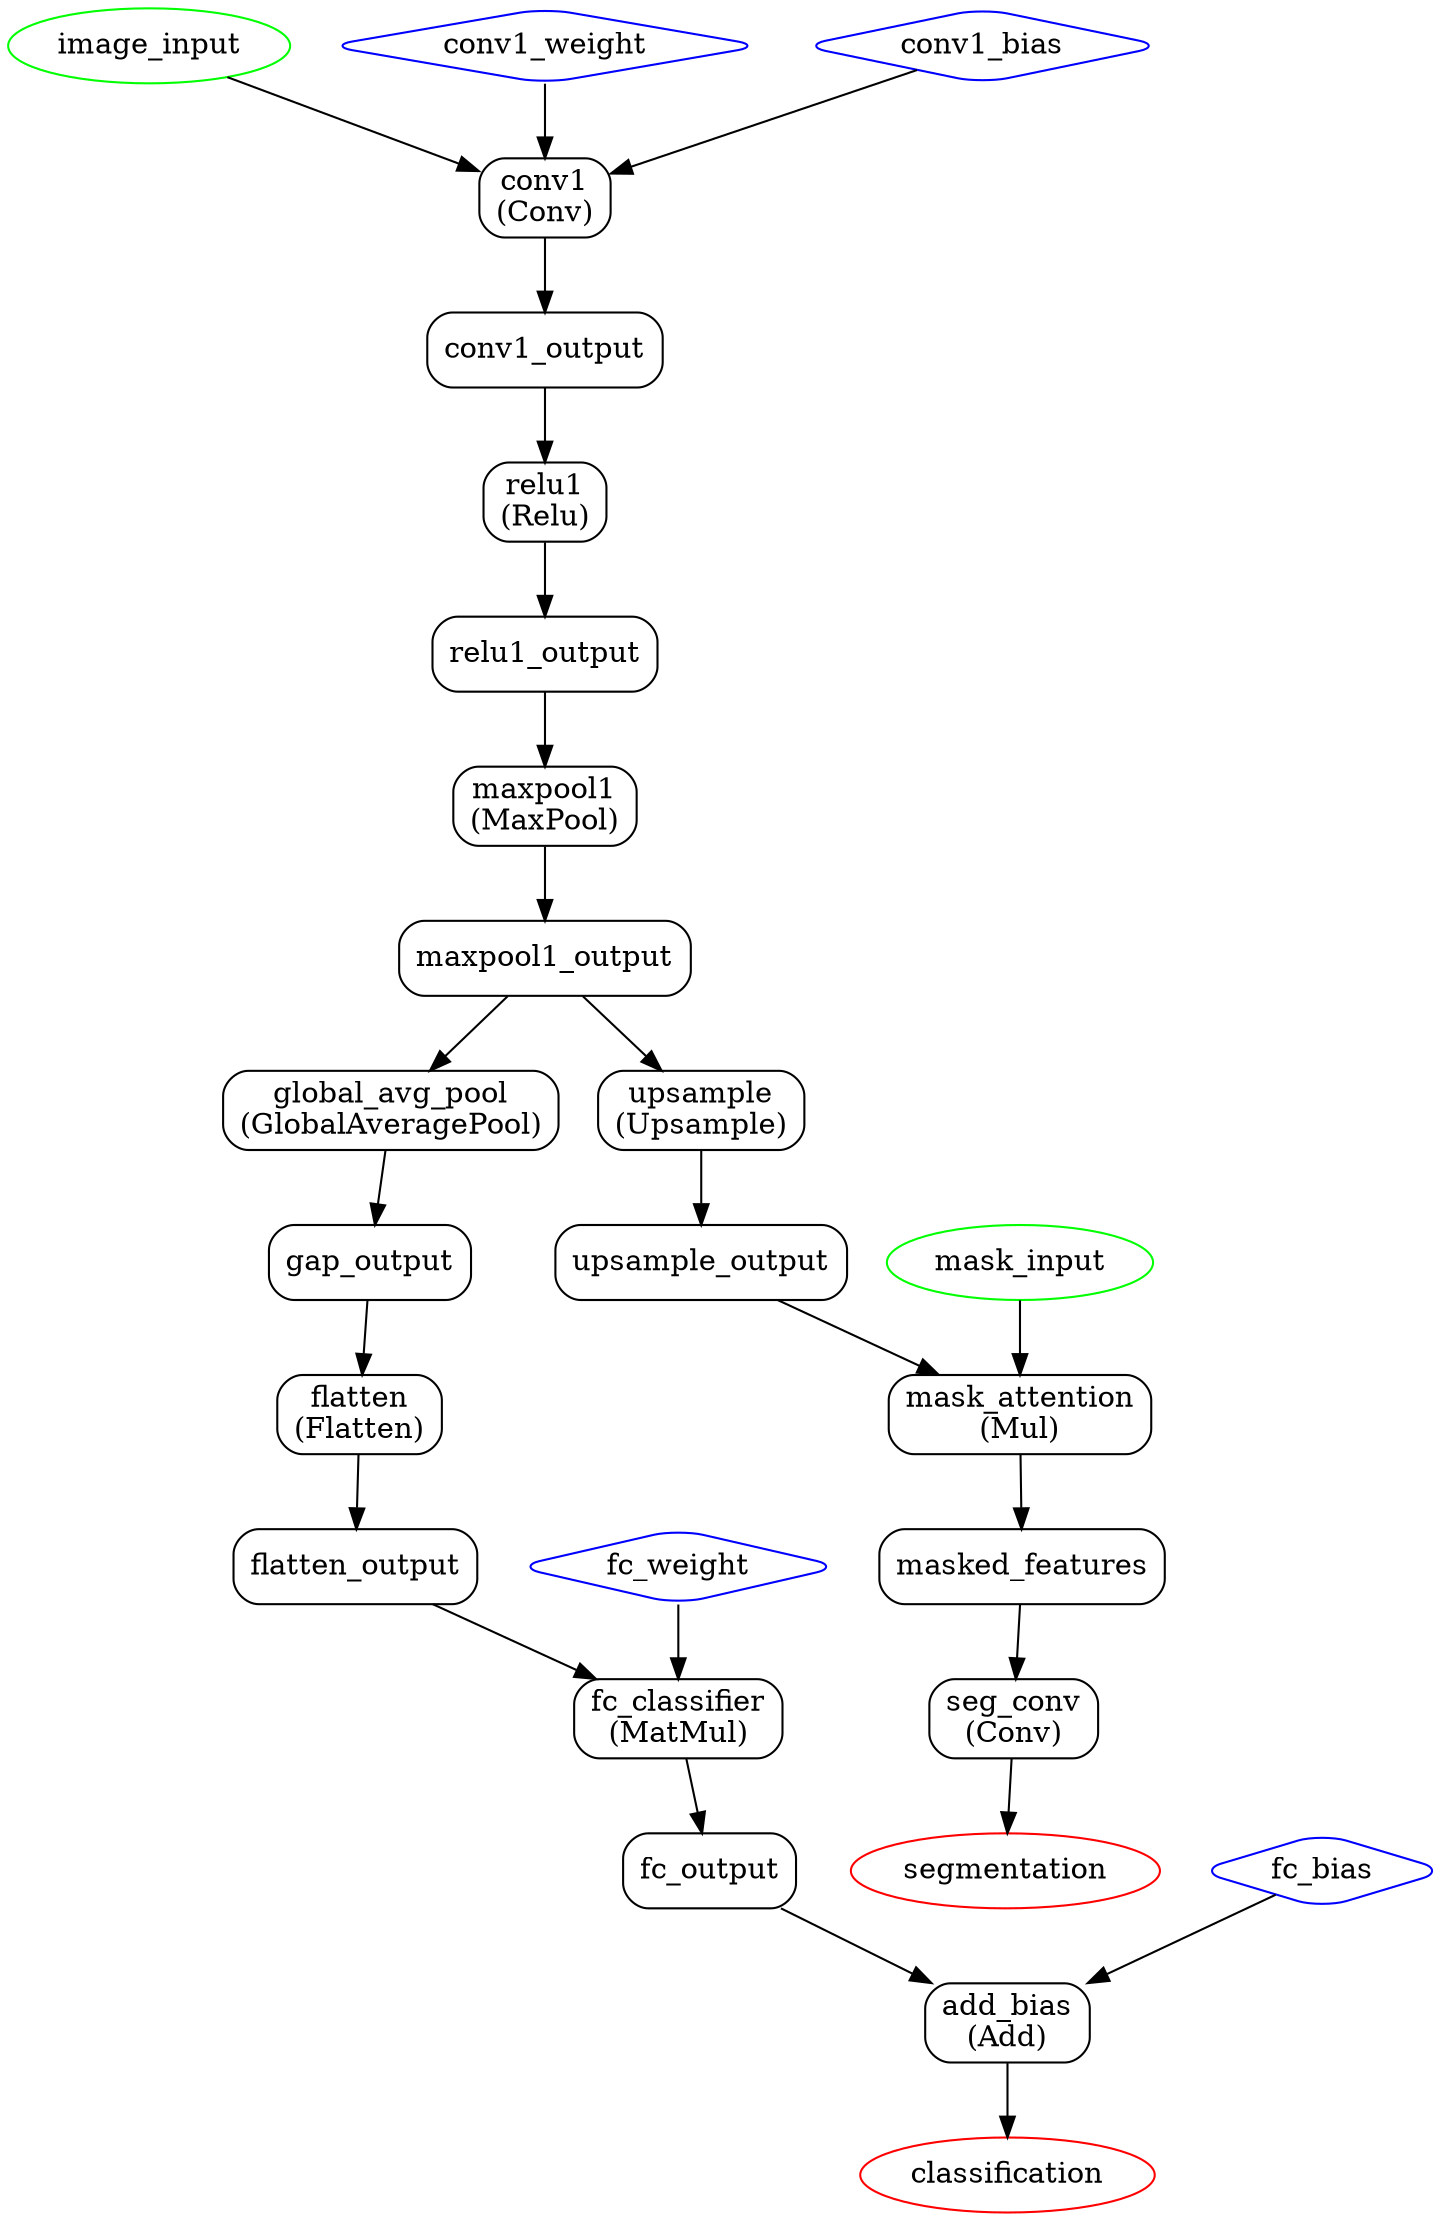 digraph G {
  rankdir=TB;
  node [shape=box, style=rounded];

  "image_input" [shape=ellipse, color=green, label="image_input"];
  "mask_input" [shape=ellipse, color=green, label="mask_input"];
  "conv1_weight" [shape=diamond, color=blue, label="conv1_weight"];
  "conv1_bias" [shape=diamond, color=blue, label="conv1_bias"];
  "fc_bias" [shape=diamond, color=blue, label="fc_bias"];
  "fc_weight" [shape=diamond, color=blue, label="fc_weight"];
  "conv1" [label="conv1\n(Conv)"];
  "relu1" [label="relu1\n(Relu)"];
  "maxpool1" [label="maxpool1\n(MaxPool)"];
  "global_avg_pool" [label="global_avg_pool\n(GlobalAveragePool)"];
  "flatten" [label="flatten\n(Flatten)"];
  "fc_classifier" [label="fc_classifier\n(MatMul)"];
  "add_bias" [label="add_bias\n(Add)"];
  "upsample" [label="upsample\n(Upsample)"];
  "mask_attention" [label="mask_attention\n(Mul)"];
  "seg_conv" [label="seg_conv\n(Conv)"];
  "classification" [shape=ellipse, color=red, label="classification"];
  "segmentation" [shape=ellipse, color=red, label="segmentation"];

  "image_input" -> "conv1";
  "conv1_weight" -> "conv1";
  "conv1_bias" -> "conv1";
  "conv1" -> "conv1_output";
  "conv1_output" -> "relu1";
  "relu1" -> "relu1_output";
  "relu1_output" -> "maxpool1";
  "maxpool1" -> "maxpool1_output";
  "maxpool1_output" -> "global_avg_pool";
  "global_avg_pool" -> "gap_output";
  "gap_output" -> "flatten";
  "flatten" -> "flatten_output";
  "flatten_output" -> "fc_classifier";
  "fc_weight" -> "fc_classifier";
  "fc_classifier" -> "fc_output";
  "fc_output" -> "add_bias";
  "fc_bias" -> "add_bias";
  "add_bias" -> "classification";
  "maxpool1_output" -> "upsample";
  "upsample" -> "upsample_output";
  "upsample_output" -> "mask_attention";
  "mask_input" -> "mask_attention";
  "mask_attention" -> "masked_features";
  "masked_features" -> "seg_conv";
  "seg_conv" -> "segmentation";
}
